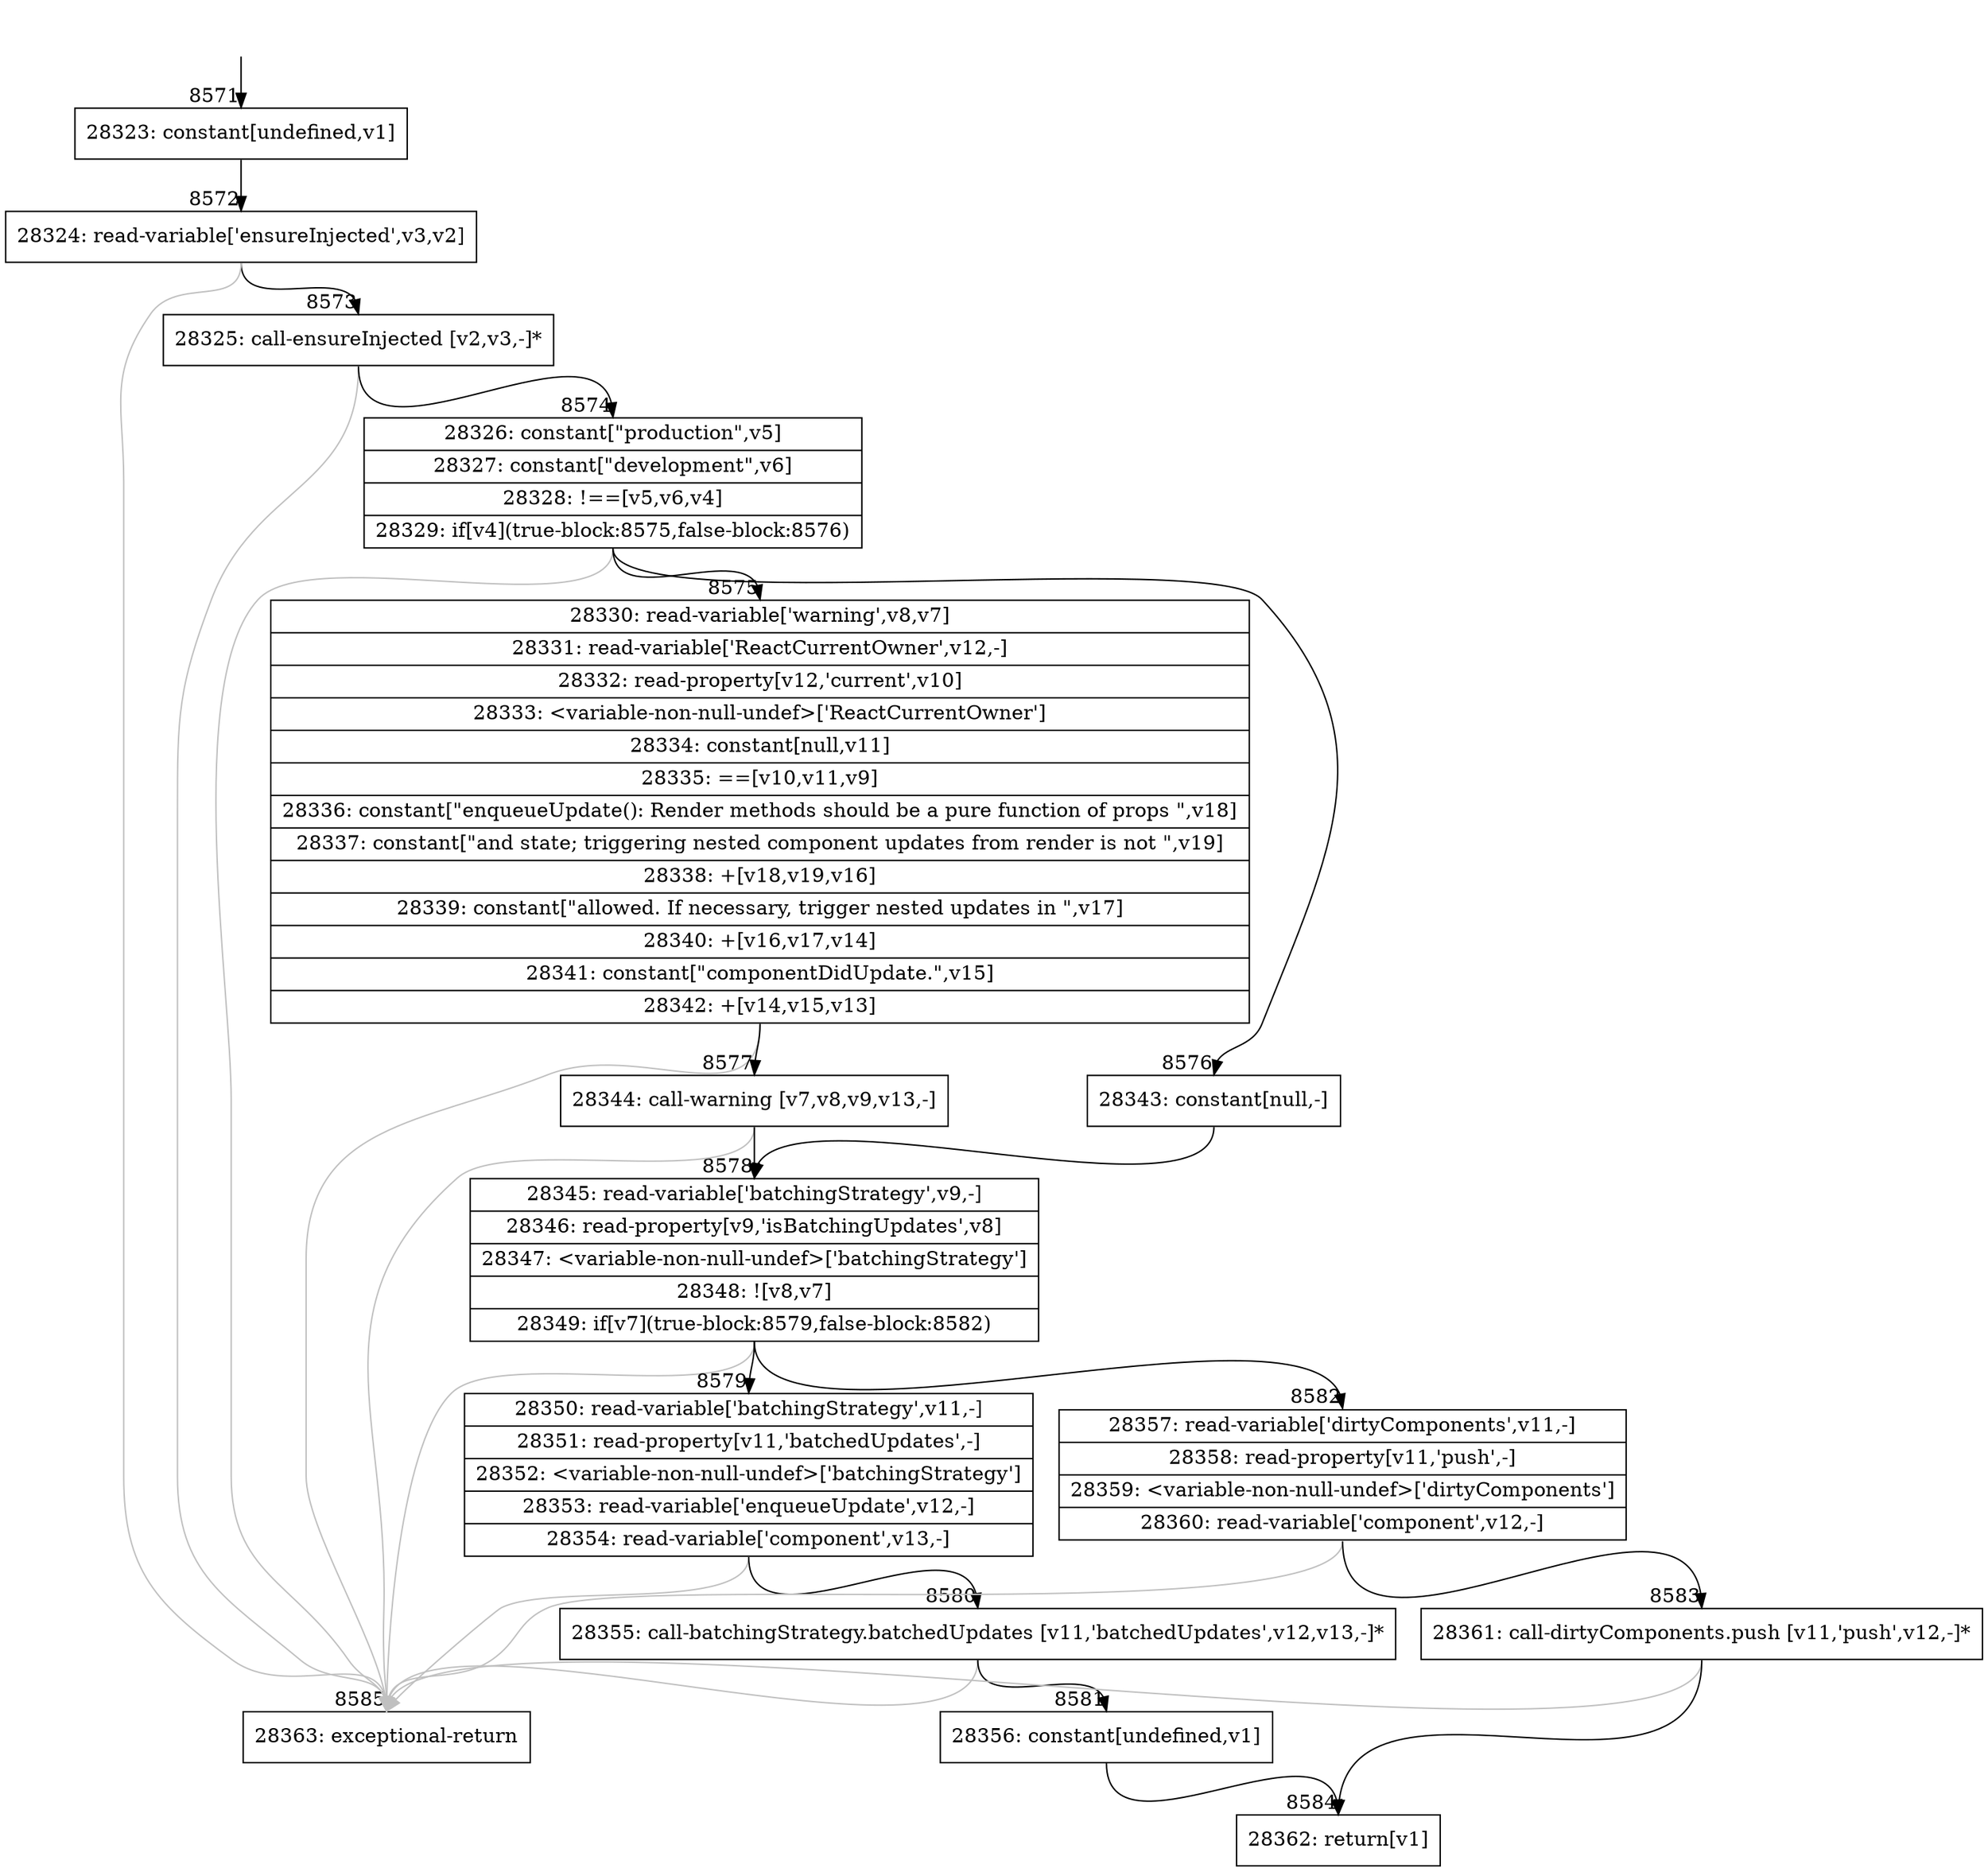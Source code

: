 digraph {
rankdir="TD"
BB_entry633[shape=none,label=""];
BB_entry633 -> BB8571 [tailport=s, headport=n, headlabel="    8571"]
BB8571 [shape=record label="{28323: constant[undefined,v1]}" ] 
BB8571 -> BB8572 [tailport=s, headport=n, headlabel="      8572"]
BB8572 [shape=record label="{28324: read-variable['ensureInjected',v3,v2]}" ] 
BB8572 -> BB8573 [tailport=s, headport=n, headlabel="      8573"]
BB8572 -> BB8585 [tailport=s, headport=n, color=gray, headlabel="      8585"]
BB8573 [shape=record label="{28325: call-ensureInjected [v2,v3,-]*}" ] 
BB8573 -> BB8574 [tailport=s, headport=n, headlabel="      8574"]
BB8573 -> BB8585 [tailport=s, headport=n, color=gray]
BB8574 [shape=record label="{28326: constant[\"production\",v5]|28327: constant[\"development\",v6]|28328: !==[v5,v6,v4]|28329: if[v4](true-block:8575,false-block:8576)}" ] 
BB8574 -> BB8575 [tailport=s, headport=n, headlabel="      8575"]
BB8574 -> BB8576 [tailport=s, headport=n, headlabel="      8576"]
BB8574 -> BB8585 [tailport=s, headport=n, color=gray]
BB8575 [shape=record label="{28330: read-variable['warning',v8,v7]|28331: read-variable['ReactCurrentOwner',v12,-]|28332: read-property[v12,'current',v10]|28333: \<variable-non-null-undef\>['ReactCurrentOwner']|28334: constant[null,v11]|28335: ==[v10,v11,v9]|28336: constant[\"enqueueUpdate(): Render methods should be a pure function of props \",v18]|28337: constant[\"and state; triggering nested component updates from render is not \",v19]|28338: +[v18,v19,v16]|28339: constant[\"allowed. If necessary, trigger nested updates in \",v17]|28340: +[v16,v17,v14]|28341: constant[\"componentDidUpdate.\",v15]|28342: +[v14,v15,v13]}" ] 
BB8575 -> BB8577 [tailport=s, headport=n, headlabel="      8577"]
BB8575 -> BB8585 [tailport=s, headport=n, color=gray]
BB8576 [shape=record label="{28343: constant[null,-]}" ] 
BB8576 -> BB8578 [tailport=s, headport=n, headlabel="      8578"]
BB8577 [shape=record label="{28344: call-warning [v7,v8,v9,v13,-]}" ] 
BB8577 -> BB8578 [tailport=s, headport=n]
BB8577 -> BB8585 [tailport=s, headport=n, color=gray]
BB8578 [shape=record label="{28345: read-variable['batchingStrategy',v9,-]|28346: read-property[v9,'isBatchingUpdates',v8]|28347: \<variable-non-null-undef\>['batchingStrategy']|28348: ![v8,v7]|28349: if[v7](true-block:8579,false-block:8582)}" ] 
BB8578 -> BB8579 [tailport=s, headport=n, headlabel="      8579"]
BB8578 -> BB8582 [tailport=s, headport=n, headlabel="      8582"]
BB8578 -> BB8585 [tailport=s, headport=n, color=gray]
BB8579 [shape=record label="{28350: read-variable['batchingStrategy',v11,-]|28351: read-property[v11,'batchedUpdates',-]|28352: \<variable-non-null-undef\>['batchingStrategy']|28353: read-variable['enqueueUpdate',v12,-]|28354: read-variable['component',v13,-]}" ] 
BB8579 -> BB8580 [tailport=s, headport=n, headlabel="      8580"]
BB8579 -> BB8585 [tailport=s, headport=n, color=gray]
BB8580 [shape=record label="{28355: call-batchingStrategy.batchedUpdates [v11,'batchedUpdates',v12,v13,-]*}" ] 
BB8580 -> BB8581 [tailport=s, headport=n, headlabel="      8581"]
BB8580 -> BB8585 [tailport=s, headport=n, color=gray]
BB8581 [shape=record label="{28356: constant[undefined,v1]}" ] 
BB8581 -> BB8584 [tailport=s, headport=n, headlabel="      8584"]
BB8582 [shape=record label="{28357: read-variable['dirtyComponents',v11,-]|28358: read-property[v11,'push',-]|28359: \<variable-non-null-undef\>['dirtyComponents']|28360: read-variable['component',v12,-]}" ] 
BB8582 -> BB8583 [tailport=s, headport=n, headlabel="      8583"]
BB8582 -> BB8585 [tailport=s, headport=n, color=gray]
BB8583 [shape=record label="{28361: call-dirtyComponents.push [v11,'push',v12,-]*}" ] 
BB8583 -> BB8584 [tailport=s, headport=n]
BB8583 -> BB8585 [tailport=s, headport=n, color=gray]
BB8584 [shape=record label="{28362: return[v1]}" ] 
BB8585 [shape=record label="{28363: exceptional-return}" ] 
//#$~ 15023
}
